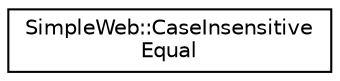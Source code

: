 digraph "Graphical Class Hierarchy"
{
  edge [fontname="Helvetica",fontsize="10",labelfontname="Helvetica",labelfontsize="10"];
  node [fontname="Helvetica",fontsize="10",shape=record];
  rankdir="LR";
  Node1 [label="SimpleWeb::CaseInsensitive\lEqual",height=0.2,width=0.4,color="black", fillcolor="white", style="filled",URL="$classSimpleWeb_1_1CaseInsensitiveEqual.html"];
}
